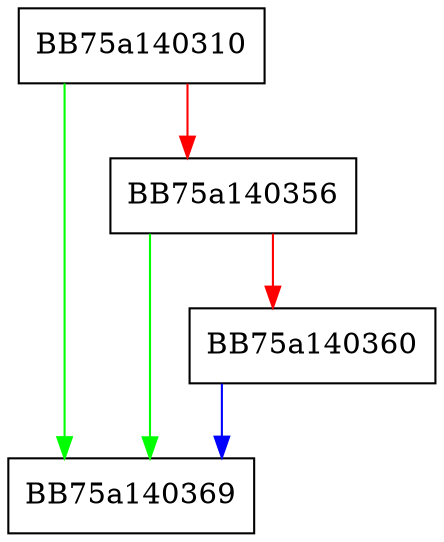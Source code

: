 digraph IsNull {
  node [shape="box"];
  graph [splines=ortho];
  BB75a140310 -> BB75a140369 [color="green"];
  BB75a140310 -> BB75a140356 [color="red"];
  BB75a140356 -> BB75a140369 [color="green"];
  BB75a140356 -> BB75a140360 [color="red"];
  BB75a140360 -> BB75a140369 [color="blue"];
}
